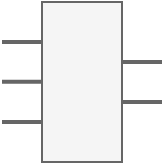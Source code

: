 <mxfile version="20.5.0" type="device"><diagram id="v6OnikquIMu6x5J2UXAd" name="Seite-1"><mxGraphModel dx="317" dy="165" grid="1" gridSize="10" guides="1" tooltips="1" connect="1" arrows="1" fold="1" page="1" pageScale="1" pageWidth="827" pageHeight="1169" math="0" shadow="0"><root><mxCell id="0"/><mxCell id="1" parent="0"/><mxCell id="79HqhBa89QjSixzh4sX7-1" value="" style="rounded=0;whiteSpace=wrap;html=1;fillColor=#f5f5f5;fontColor=#333333;strokeColor=#666666;" vertex="1" parent="1"><mxGeometry x="340" y="320" width="40" height="80" as="geometry"/></mxCell><mxCell id="79HqhBa89QjSixzh4sX7-2" value="" style="endArrow=none;html=1;rounded=0;fillColor=#f5f5f5;strokeColor=#666666;strokeWidth=2;" edge="1" parent="1"><mxGeometry width="50" height="50" relative="1" as="geometry"><mxPoint x="320" y="340" as="sourcePoint"/><mxPoint x="340" y="340" as="targetPoint"/></mxGeometry></mxCell><mxCell id="79HqhBa89QjSixzh4sX7-3" value="" style="endArrow=none;html=1;rounded=0;fillColor=#f5f5f5;strokeColor=#666666;strokeWidth=2;" edge="1" parent="1"><mxGeometry width="50" height="50" relative="1" as="geometry"><mxPoint x="320" y="359.9" as="sourcePoint"/><mxPoint x="340" y="359.9" as="targetPoint"/></mxGeometry></mxCell><mxCell id="79HqhBa89QjSixzh4sX7-4" value="" style="endArrow=none;html=1;rounded=0;fillColor=#f5f5f5;strokeColor=#666666;strokeWidth=2;" edge="1" parent="1"><mxGeometry width="50" height="50" relative="1" as="geometry"><mxPoint x="320" y="380" as="sourcePoint"/><mxPoint x="340" y="380" as="targetPoint"/></mxGeometry></mxCell><mxCell id="79HqhBa89QjSixzh4sX7-5" value="" style="endArrow=none;html=1;rounded=0;fillColor=#f5f5f5;strokeColor=#666666;strokeWidth=2;" edge="1" parent="1"><mxGeometry width="50" height="50" relative="1" as="geometry"><mxPoint x="380" y="350" as="sourcePoint"/><mxPoint x="400" y="350" as="targetPoint"/></mxGeometry></mxCell><mxCell id="79HqhBa89QjSixzh4sX7-6" value="" style="endArrow=none;html=1;rounded=0;fillColor=#f5f5f5;strokeColor=#666666;strokeWidth=2;" edge="1" parent="1"><mxGeometry width="50" height="50" relative="1" as="geometry"><mxPoint x="380" y="370" as="sourcePoint"/><mxPoint x="400" y="370" as="targetPoint"/></mxGeometry></mxCell></root></mxGraphModel></diagram></mxfile>